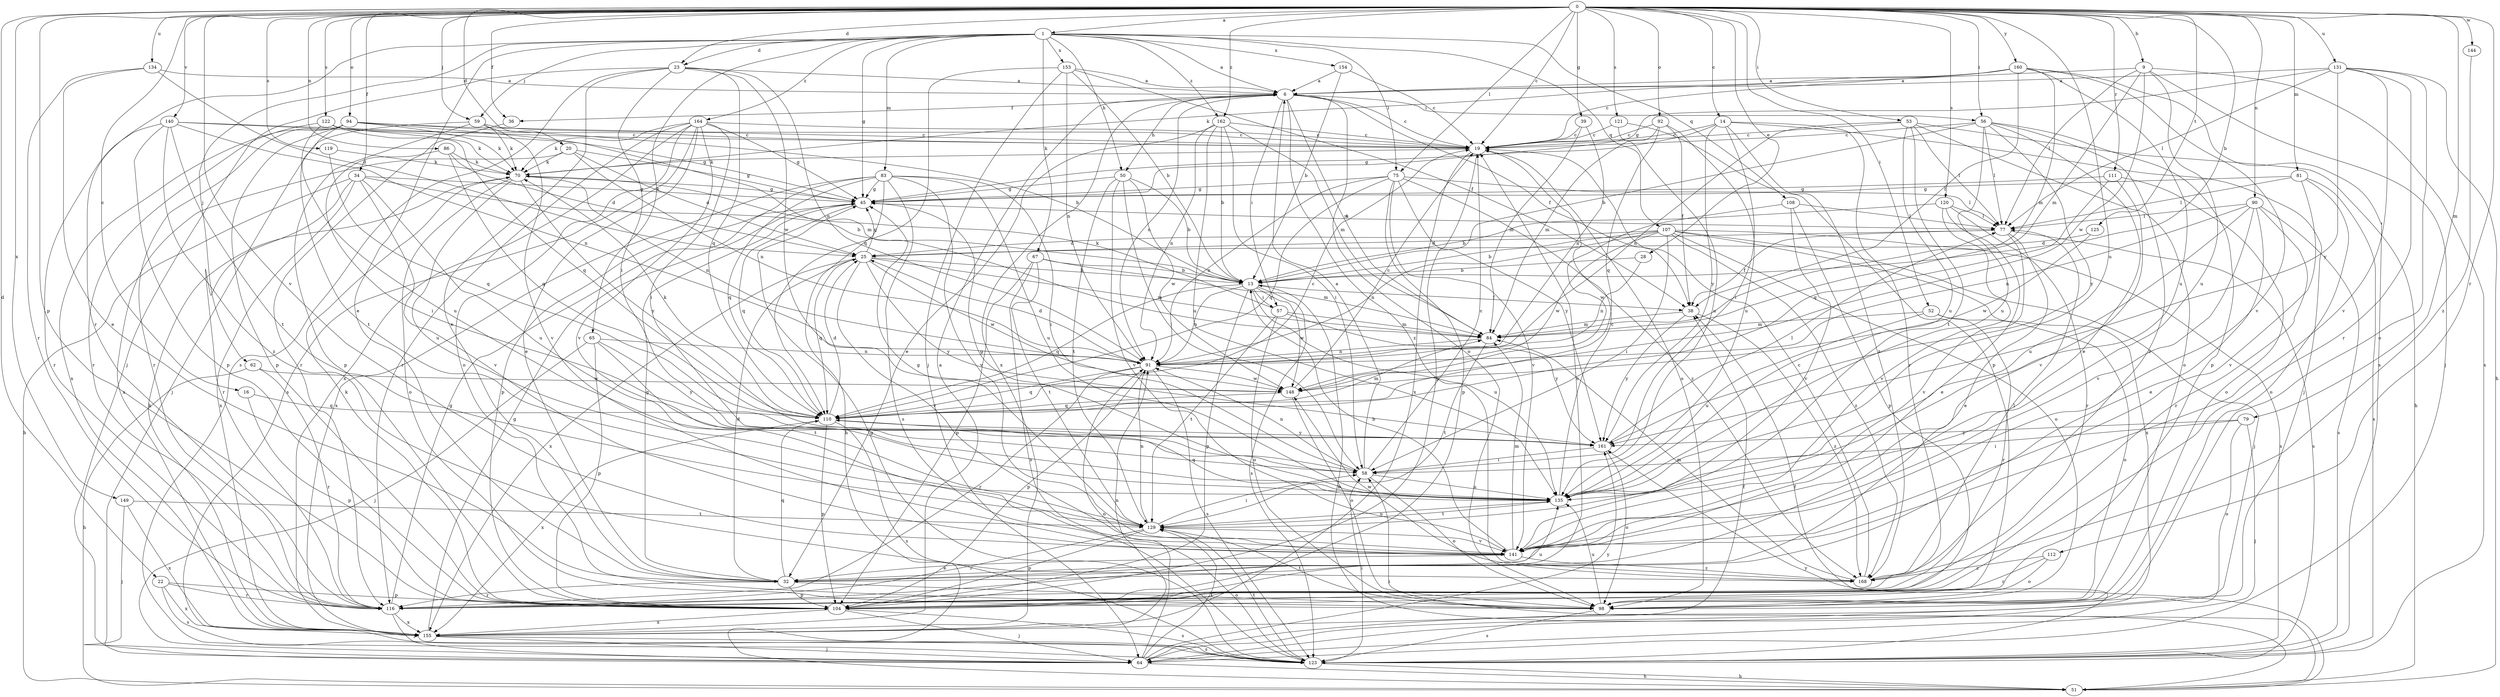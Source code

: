 strict digraph  {
0;
1;
6;
9;
13;
14;
16;
19;
20;
22;
23;
25;
28;
32;
34;
36;
38;
39;
45;
50;
51;
52;
53;
56;
57;
58;
59;
62;
64;
65;
67;
70;
75;
77;
79;
81;
83;
84;
86;
90;
91;
92;
94;
98;
104;
107;
108;
110;
111;
112;
116;
119;
120;
121;
122;
123;
125;
129;
131;
134;
135;
140;
141;
144;
148;
149;
153;
154;
155;
160;
161;
162;
164;
168;
0 -> 1  [label=a];
0 -> 9  [label=b];
0 -> 13  [label=b];
0 -> 14  [label=c];
0 -> 16  [label=c];
0 -> 19  [label=c];
0 -> 20  [label=d];
0 -> 22  [label=d];
0 -> 23  [label=d];
0 -> 28  [label=e];
0 -> 34  [label=f];
0 -> 36  [label=f];
0 -> 39  [label=g];
0 -> 52  [label=i];
0 -> 53  [label=i];
0 -> 56  [label=i];
0 -> 59  [label=j];
0 -> 75  [label=l];
0 -> 79  [label=m];
0 -> 81  [label=m];
0 -> 86  [label=n];
0 -> 90  [label=n];
0 -> 92  [label=o];
0 -> 94  [label=o];
0 -> 104  [label=p];
0 -> 111  [label=r];
0 -> 112  [label=r];
0 -> 119  [label=s];
0 -> 120  [label=s];
0 -> 121  [label=s];
0 -> 122  [label=s];
0 -> 125  [label=t];
0 -> 131  [label=u];
0 -> 134  [label=u];
0 -> 135  [label=u];
0 -> 140  [label=v];
0 -> 141  [label=v];
0 -> 144  [label=w];
0 -> 149  [label=x];
0 -> 160  [label=y];
0 -> 162  [label=z];
1 -> 6  [label=a];
1 -> 23  [label=d];
1 -> 32  [label=e];
1 -> 45  [label=g];
1 -> 50  [label=h];
1 -> 59  [label=j];
1 -> 62  [label=j];
1 -> 65  [label=k];
1 -> 67  [label=k];
1 -> 75  [label=l];
1 -> 83  [label=m];
1 -> 107  [label=q];
1 -> 108  [label=q];
1 -> 116  [label=r];
1 -> 153  [label=x];
1 -> 154  [label=x];
1 -> 162  [label=z];
1 -> 164  [label=z];
6 -> 19  [label=c];
6 -> 36  [label=f];
6 -> 38  [label=f];
6 -> 50  [label=h];
6 -> 56  [label=i];
6 -> 57  [label=i];
6 -> 84  [label=m];
6 -> 91  [label=n];
6 -> 98  [label=o];
6 -> 155  [label=x];
6 -> 168  [label=z];
9 -> 6  [label=a];
9 -> 64  [label=j];
9 -> 77  [label=l];
9 -> 84  [label=m];
9 -> 123  [label=s];
9 -> 135  [label=u];
9 -> 148  [label=w];
13 -> 38  [label=f];
13 -> 57  [label=i];
13 -> 91  [label=n];
13 -> 104  [label=p];
13 -> 110  [label=q];
13 -> 123  [label=s];
13 -> 135  [label=u];
13 -> 148  [label=w];
14 -> 19  [label=c];
14 -> 45  [label=g];
14 -> 58  [label=i];
14 -> 64  [label=j];
14 -> 116  [label=r];
14 -> 161  [label=y];
14 -> 168  [label=z];
16 -> 104  [label=p];
16 -> 110  [label=q];
19 -> 70  [label=k];
19 -> 98  [label=o];
19 -> 104  [label=p];
19 -> 155  [label=x];
20 -> 25  [label=d];
20 -> 45  [label=g];
20 -> 70  [label=k];
20 -> 91  [label=n];
20 -> 155  [label=x];
22 -> 104  [label=p];
22 -> 116  [label=r];
22 -> 123  [label=s];
22 -> 155  [label=x];
23 -> 6  [label=a];
23 -> 32  [label=e];
23 -> 58  [label=i];
23 -> 64  [label=j];
23 -> 91  [label=n];
23 -> 110  [label=q];
23 -> 123  [label=s];
23 -> 148  [label=w];
25 -> 13  [label=b];
25 -> 45  [label=g];
25 -> 84  [label=m];
25 -> 110  [label=q];
25 -> 141  [label=v];
25 -> 148  [label=w];
25 -> 155  [label=x];
25 -> 161  [label=y];
28 -> 13  [label=b];
28 -> 91  [label=n];
32 -> 25  [label=d];
32 -> 45  [label=g];
32 -> 98  [label=o];
32 -> 104  [label=p];
32 -> 110  [label=q];
32 -> 116  [label=r];
34 -> 13  [label=b];
34 -> 45  [label=g];
34 -> 51  [label=h];
34 -> 116  [label=r];
34 -> 135  [label=u];
34 -> 141  [label=v];
34 -> 155  [label=x];
36 -> 116  [label=r];
38 -> 84  [label=m];
38 -> 161  [label=y];
38 -> 168  [label=z];
39 -> 19  [label=c];
39 -> 84  [label=m];
39 -> 91  [label=n];
45 -> 77  [label=l];
45 -> 110  [label=q];
50 -> 13  [label=b];
50 -> 45  [label=g];
50 -> 58  [label=i];
50 -> 129  [label=t];
50 -> 141  [label=v];
50 -> 148  [label=w];
51 -> 13  [label=b];
51 -> 58  [label=i];
51 -> 161  [label=y];
52 -> 84  [label=m];
52 -> 98  [label=o];
52 -> 116  [label=r];
52 -> 135  [label=u];
53 -> 19  [label=c];
53 -> 51  [label=h];
53 -> 77  [label=l];
53 -> 91  [label=n];
53 -> 98  [label=o];
53 -> 129  [label=t];
53 -> 135  [label=u];
56 -> 13  [label=b];
56 -> 19  [label=c];
56 -> 32  [label=e];
56 -> 77  [label=l];
56 -> 104  [label=p];
56 -> 135  [label=u];
56 -> 161  [label=y];
56 -> 168  [label=z];
57 -> 70  [label=k];
57 -> 84  [label=m];
57 -> 98  [label=o];
57 -> 129  [label=t];
57 -> 161  [label=y];
58 -> 6  [label=a];
58 -> 19  [label=c];
58 -> 91  [label=n];
58 -> 98  [label=o];
58 -> 135  [label=u];
59 -> 19  [label=c];
59 -> 64  [label=j];
59 -> 70  [label=k];
59 -> 104  [label=p];
59 -> 141  [label=v];
62 -> 51  [label=h];
62 -> 116  [label=r];
62 -> 148  [label=w];
64 -> 38  [label=f];
64 -> 51  [label=h];
64 -> 91  [label=n];
64 -> 129  [label=t];
64 -> 161  [label=y];
65 -> 64  [label=j];
65 -> 91  [label=n];
65 -> 104  [label=p];
65 -> 129  [label=t];
65 -> 161  [label=y];
67 -> 13  [label=b];
67 -> 84  [label=m];
67 -> 104  [label=p];
67 -> 123  [label=s];
67 -> 129  [label=t];
70 -> 45  [label=g];
70 -> 91  [label=n];
70 -> 98  [label=o];
70 -> 135  [label=u];
70 -> 161  [label=y];
75 -> 45  [label=g];
75 -> 77  [label=l];
75 -> 91  [label=n];
75 -> 104  [label=p];
75 -> 110  [label=q];
75 -> 141  [label=v];
75 -> 161  [label=y];
75 -> 168  [label=z];
77 -> 25  [label=d];
77 -> 32  [label=e];
77 -> 38  [label=f];
77 -> 123  [label=s];
77 -> 141  [label=v];
79 -> 58  [label=i];
79 -> 64  [label=j];
79 -> 98  [label=o];
79 -> 161  [label=y];
81 -> 45  [label=g];
81 -> 77  [label=l];
81 -> 98  [label=o];
81 -> 123  [label=s];
81 -> 141  [label=v];
83 -> 45  [label=g];
83 -> 51  [label=h];
83 -> 58  [label=i];
83 -> 104  [label=p];
83 -> 110  [label=q];
83 -> 123  [label=s];
83 -> 135  [label=u];
83 -> 141  [label=v];
83 -> 155  [label=x];
84 -> 91  [label=n];
84 -> 129  [label=t];
86 -> 25  [label=d];
86 -> 58  [label=i];
86 -> 70  [label=k];
86 -> 110  [label=q];
90 -> 32  [label=e];
90 -> 77  [label=l];
90 -> 91  [label=n];
90 -> 116  [label=r];
90 -> 123  [label=s];
90 -> 135  [label=u];
90 -> 141  [label=v];
91 -> 25  [label=d];
91 -> 104  [label=p];
91 -> 110  [label=q];
91 -> 116  [label=r];
91 -> 123  [label=s];
91 -> 148  [label=w];
92 -> 19  [label=c];
92 -> 38  [label=f];
92 -> 84  [label=m];
92 -> 110  [label=q];
92 -> 135  [label=u];
94 -> 13  [label=b];
94 -> 19  [label=c];
94 -> 70  [label=k];
94 -> 84  [label=m];
94 -> 104  [label=p];
94 -> 116  [label=r];
94 -> 135  [label=u];
94 -> 155  [label=x];
98 -> 123  [label=s];
98 -> 129  [label=t];
98 -> 135  [label=u];
104 -> 19  [label=c];
104 -> 64  [label=j];
104 -> 70  [label=k];
104 -> 123  [label=s];
104 -> 155  [label=x];
107 -> 13  [label=b];
107 -> 25  [label=d];
107 -> 58  [label=i];
107 -> 64  [label=j];
107 -> 91  [label=n];
107 -> 98  [label=o];
107 -> 123  [label=s];
107 -> 148  [label=w];
107 -> 155  [label=x];
107 -> 168  [label=z];
108 -> 77  [label=l];
108 -> 104  [label=p];
108 -> 141  [label=v];
108 -> 148  [label=w];
110 -> 19  [label=c];
110 -> 25  [label=d];
110 -> 70  [label=k];
110 -> 84  [label=m];
110 -> 104  [label=p];
110 -> 123  [label=s];
110 -> 155  [label=x];
110 -> 161  [label=y];
111 -> 45  [label=g];
111 -> 98  [label=o];
111 -> 110  [label=q];
111 -> 141  [label=v];
112 -> 98  [label=o];
112 -> 116  [label=r];
112 -> 168  [label=z];
116 -> 45  [label=g];
116 -> 64  [label=j];
116 -> 135  [label=u];
116 -> 155  [label=x];
119 -> 70  [label=k];
119 -> 110  [label=q];
120 -> 13  [label=b];
120 -> 32  [label=e];
120 -> 77  [label=l];
120 -> 116  [label=r];
120 -> 141  [label=v];
121 -> 19  [label=c];
121 -> 104  [label=p];
121 -> 135  [label=u];
122 -> 19  [label=c];
122 -> 70  [label=k];
122 -> 110  [label=q];
122 -> 116  [label=r];
122 -> 129  [label=t];
123 -> 38  [label=f];
123 -> 45  [label=g];
123 -> 51  [label=h];
123 -> 58  [label=i];
123 -> 129  [label=t];
125 -> 25  [label=d];
125 -> 148  [label=w];
129 -> 45  [label=g];
129 -> 58  [label=i];
129 -> 91  [label=n];
129 -> 104  [label=p];
129 -> 116  [label=r];
129 -> 135  [label=u];
129 -> 141  [label=v];
131 -> 6  [label=a];
131 -> 45  [label=g];
131 -> 51  [label=h];
131 -> 77  [label=l];
131 -> 98  [label=o];
131 -> 116  [label=r];
131 -> 141  [label=v];
131 -> 161  [label=y];
134 -> 6  [label=a];
134 -> 25  [label=d];
134 -> 32  [label=e];
134 -> 116  [label=r];
135 -> 19  [label=c];
135 -> 45  [label=g];
135 -> 110  [label=q];
135 -> 129  [label=t];
140 -> 19  [label=c];
140 -> 45  [label=g];
140 -> 91  [label=n];
140 -> 104  [label=p];
140 -> 116  [label=r];
140 -> 129  [label=t];
140 -> 168  [label=z];
141 -> 13  [label=b];
141 -> 32  [label=e];
141 -> 84  [label=m];
141 -> 168  [label=z];
144 -> 168  [label=z];
148 -> 19  [label=c];
148 -> 98  [label=o];
148 -> 110  [label=q];
149 -> 64  [label=j];
149 -> 129  [label=t];
149 -> 155  [label=x];
153 -> 6  [label=a];
153 -> 13  [label=b];
153 -> 38  [label=f];
153 -> 64  [label=j];
153 -> 91  [label=n];
153 -> 110  [label=q];
154 -> 6  [label=a];
154 -> 13  [label=b];
154 -> 19  [label=c];
155 -> 6  [label=a];
155 -> 45  [label=g];
155 -> 64  [label=j];
155 -> 70  [label=k];
155 -> 91  [label=n];
155 -> 123  [label=s];
160 -> 6  [label=a];
160 -> 19  [label=c];
160 -> 38  [label=f];
160 -> 70  [label=k];
160 -> 84  [label=m];
160 -> 123  [label=s];
160 -> 135  [label=u];
160 -> 141  [label=v];
161 -> 58  [label=i];
161 -> 77  [label=l];
161 -> 98  [label=o];
162 -> 13  [label=b];
162 -> 19  [label=c];
162 -> 32  [label=e];
162 -> 58  [label=i];
162 -> 84  [label=m];
162 -> 91  [label=n];
162 -> 135  [label=u];
164 -> 19  [label=c];
164 -> 32  [label=e];
164 -> 45  [label=g];
164 -> 58  [label=i];
164 -> 70  [label=k];
164 -> 98  [label=o];
164 -> 116  [label=r];
164 -> 123  [label=s];
164 -> 141  [label=v];
164 -> 155  [label=x];
168 -> 19  [label=c];
168 -> 77  [label=l];
168 -> 84  [label=m];
168 -> 148  [label=w];
}
